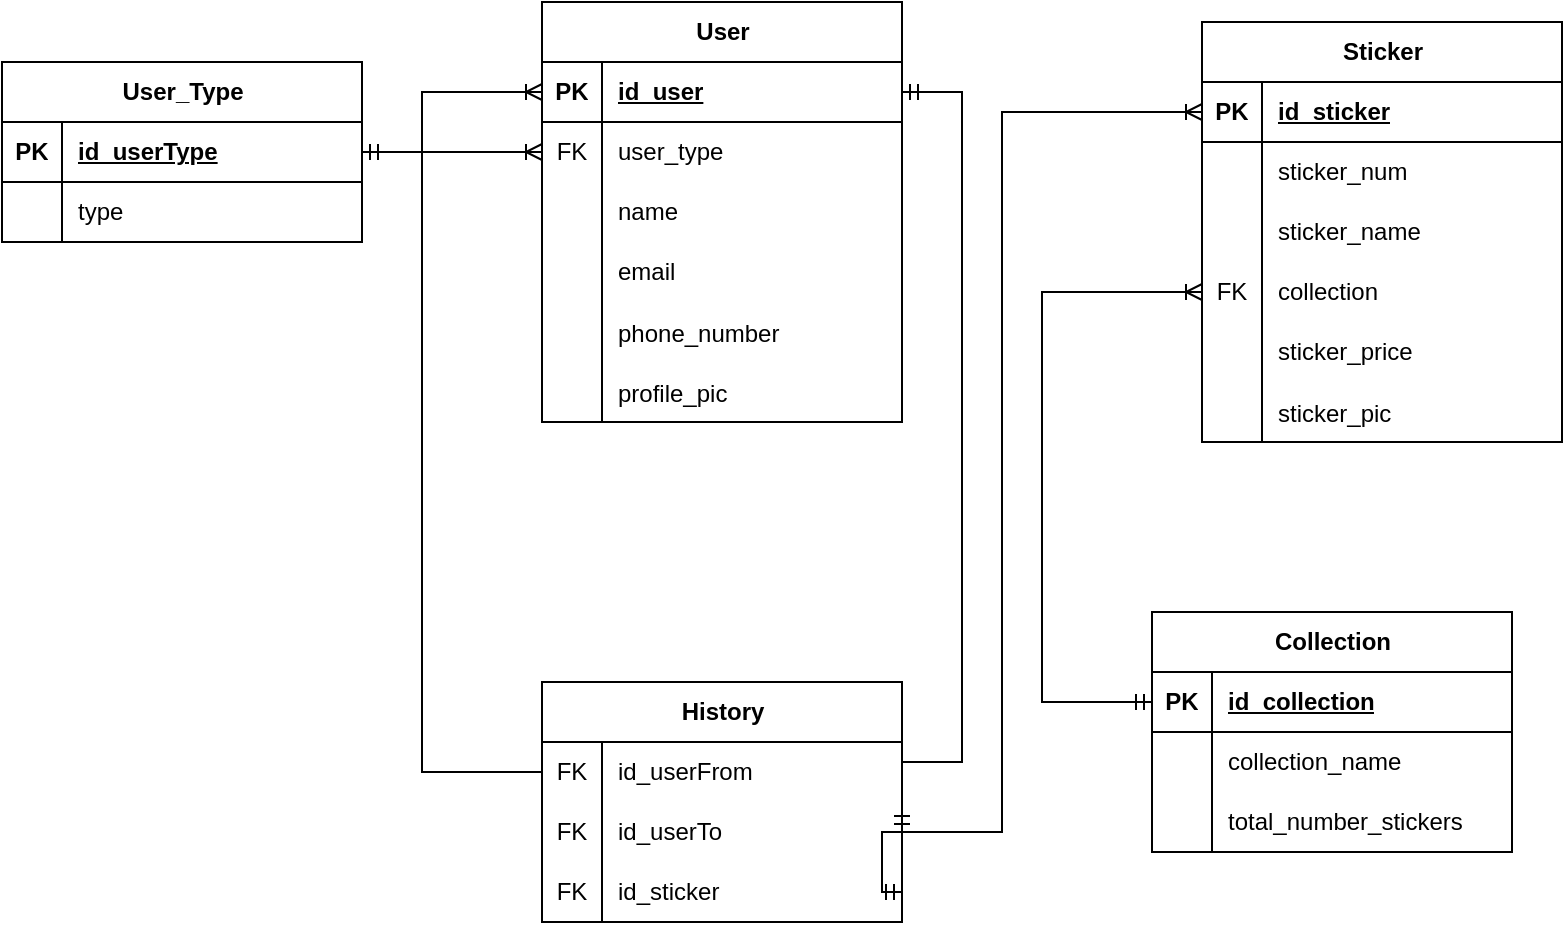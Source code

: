 <mxfile version="24.2.3" type="github">
  <diagram name="Page-1" id="MgOslhziq0SxFqLo7LI5">
    <mxGraphModel dx="1434" dy="778" grid="1" gridSize="10" guides="1" tooltips="1" connect="1" arrows="1" fold="1" page="1" pageScale="1" pageWidth="850" pageHeight="1100" math="0" shadow="0">
      <root>
        <mxCell id="0" />
        <mxCell id="1" parent="0" />
        <mxCell id="nagZUdsjf3_KWer9ZhNc-1" value="User" style="shape=table;startSize=30;container=1;collapsible=1;childLayout=tableLayout;fixedRows=1;rowLines=0;fontStyle=1;align=center;resizeLast=1;html=1;" parent="1" vertex="1">
          <mxGeometry x="330" y="210" width="180" height="210" as="geometry" />
        </mxCell>
        <mxCell id="nagZUdsjf3_KWer9ZhNc-2" value="" style="shape=tableRow;horizontal=0;startSize=0;swimlaneHead=0;swimlaneBody=0;fillColor=none;collapsible=0;dropTarget=0;points=[[0,0.5],[1,0.5]];portConstraint=eastwest;top=0;left=0;right=0;bottom=1;" parent="nagZUdsjf3_KWer9ZhNc-1" vertex="1">
          <mxGeometry y="30" width="180" height="30" as="geometry" />
        </mxCell>
        <mxCell id="nagZUdsjf3_KWer9ZhNc-3" value="PK" style="shape=partialRectangle;connectable=0;fillColor=none;top=0;left=0;bottom=0;right=0;fontStyle=1;overflow=hidden;whiteSpace=wrap;html=1;" parent="nagZUdsjf3_KWer9ZhNc-2" vertex="1">
          <mxGeometry width="30" height="30" as="geometry">
            <mxRectangle width="30" height="30" as="alternateBounds" />
          </mxGeometry>
        </mxCell>
        <mxCell id="nagZUdsjf3_KWer9ZhNc-4" value="id_user" style="shape=partialRectangle;connectable=0;fillColor=none;top=0;left=0;bottom=0;right=0;align=left;spacingLeft=6;fontStyle=5;overflow=hidden;whiteSpace=wrap;html=1;" parent="nagZUdsjf3_KWer9ZhNc-2" vertex="1">
          <mxGeometry x="30" width="150" height="30" as="geometry">
            <mxRectangle width="150" height="30" as="alternateBounds" />
          </mxGeometry>
        </mxCell>
        <mxCell id="nagZUdsjf3_KWer9ZhNc-22" value="" style="shape=tableRow;horizontal=0;startSize=0;swimlaneHead=0;swimlaneBody=0;fillColor=none;collapsible=0;dropTarget=0;points=[[0,0.5],[1,0.5]];portConstraint=eastwest;top=0;left=0;right=0;bottom=0;" parent="nagZUdsjf3_KWer9ZhNc-1" vertex="1">
          <mxGeometry y="60" width="180" height="30" as="geometry" />
        </mxCell>
        <mxCell id="nagZUdsjf3_KWer9ZhNc-23" value="FK" style="shape=partialRectangle;connectable=0;fillColor=none;top=0;left=0;bottom=0;right=0;fontStyle=0;overflow=hidden;whiteSpace=wrap;html=1;" parent="nagZUdsjf3_KWer9ZhNc-22" vertex="1">
          <mxGeometry width="30" height="30" as="geometry">
            <mxRectangle width="30" height="30" as="alternateBounds" />
          </mxGeometry>
        </mxCell>
        <mxCell id="nagZUdsjf3_KWer9ZhNc-24" value="user_type" style="shape=partialRectangle;connectable=0;fillColor=none;top=0;left=0;bottom=0;right=0;align=left;spacingLeft=6;fontStyle=0;overflow=hidden;whiteSpace=wrap;html=1;" parent="nagZUdsjf3_KWer9ZhNc-22" vertex="1">
          <mxGeometry x="30" width="150" height="30" as="geometry">
            <mxRectangle width="150" height="30" as="alternateBounds" />
          </mxGeometry>
        </mxCell>
        <mxCell id="nagZUdsjf3_KWer9ZhNc-8" value="" style="shape=tableRow;horizontal=0;startSize=0;swimlaneHead=0;swimlaneBody=0;fillColor=none;collapsible=0;dropTarget=0;points=[[0,0.5],[1,0.5]];portConstraint=eastwest;top=0;left=0;right=0;bottom=0;" parent="nagZUdsjf3_KWer9ZhNc-1" vertex="1">
          <mxGeometry y="90" width="180" height="30" as="geometry" />
        </mxCell>
        <mxCell id="nagZUdsjf3_KWer9ZhNc-9" value="" style="shape=partialRectangle;connectable=0;fillColor=none;top=0;left=0;bottom=0;right=0;editable=1;overflow=hidden;whiteSpace=wrap;html=1;" parent="nagZUdsjf3_KWer9ZhNc-8" vertex="1">
          <mxGeometry width="30" height="30" as="geometry">
            <mxRectangle width="30" height="30" as="alternateBounds" />
          </mxGeometry>
        </mxCell>
        <mxCell id="nagZUdsjf3_KWer9ZhNc-10" value="name" style="shape=partialRectangle;connectable=0;fillColor=none;top=0;left=0;bottom=0;right=0;align=left;spacingLeft=6;overflow=hidden;whiteSpace=wrap;html=1;" parent="nagZUdsjf3_KWer9ZhNc-8" vertex="1">
          <mxGeometry x="30" width="150" height="30" as="geometry">
            <mxRectangle width="150" height="30" as="alternateBounds" />
          </mxGeometry>
        </mxCell>
        <mxCell id="nagZUdsjf3_KWer9ZhNc-11" value="" style="shape=tableRow;horizontal=0;startSize=0;swimlaneHead=0;swimlaneBody=0;fillColor=none;collapsible=0;dropTarget=0;points=[[0,0.5],[1,0.5]];portConstraint=eastwest;top=0;left=0;right=0;bottom=0;" parent="nagZUdsjf3_KWer9ZhNc-1" vertex="1">
          <mxGeometry y="120" width="180" height="30" as="geometry" />
        </mxCell>
        <mxCell id="nagZUdsjf3_KWer9ZhNc-12" value="" style="shape=partialRectangle;connectable=0;fillColor=none;top=0;left=0;bottom=0;right=0;editable=1;overflow=hidden;whiteSpace=wrap;html=1;" parent="nagZUdsjf3_KWer9ZhNc-11" vertex="1">
          <mxGeometry width="30" height="30" as="geometry">
            <mxRectangle width="30" height="30" as="alternateBounds" />
          </mxGeometry>
        </mxCell>
        <mxCell id="nagZUdsjf3_KWer9ZhNc-13" value="email" style="shape=partialRectangle;connectable=0;fillColor=none;top=0;left=0;bottom=0;right=0;align=left;spacingLeft=6;overflow=hidden;whiteSpace=wrap;html=1;" parent="nagZUdsjf3_KWer9ZhNc-11" vertex="1">
          <mxGeometry x="30" width="150" height="30" as="geometry">
            <mxRectangle width="150" height="30" as="alternateBounds" />
          </mxGeometry>
        </mxCell>
        <mxCell id="nagZUdsjf3_KWer9ZhNc-28" value="" style="shape=tableRow;horizontal=0;startSize=0;swimlaneHead=0;swimlaneBody=0;fillColor=none;collapsible=0;dropTarget=0;points=[[0,0.5],[1,0.5]];portConstraint=eastwest;top=0;left=0;right=0;bottom=0;" parent="nagZUdsjf3_KWer9ZhNc-1" vertex="1">
          <mxGeometry y="150" width="180" height="30" as="geometry" />
        </mxCell>
        <mxCell id="nagZUdsjf3_KWer9ZhNc-29" value="" style="shape=partialRectangle;connectable=0;fillColor=none;top=0;left=0;bottom=0;right=0;editable=1;overflow=hidden;" parent="nagZUdsjf3_KWer9ZhNc-28" vertex="1">
          <mxGeometry width="30" height="30" as="geometry">
            <mxRectangle width="30" height="30" as="alternateBounds" />
          </mxGeometry>
        </mxCell>
        <mxCell id="nagZUdsjf3_KWer9ZhNc-30" value="phone_number" style="shape=partialRectangle;connectable=0;fillColor=none;top=0;left=0;bottom=0;right=0;align=left;spacingLeft=6;overflow=hidden;" parent="nagZUdsjf3_KWer9ZhNc-28" vertex="1">
          <mxGeometry x="30" width="150" height="30" as="geometry">
            <mxRectangle width="150" height="30" as="alternateBounds" />
          </mxGeometry>
        </mxCell>
        <mxCell id="nagZUdsjf3_KWer9ZhNc-44" value="" style="shape=tableRow;horizontal=0;startSize=0;swimlaneHead=0;swimlaneBody=0;fillColor=none;collapsible=0;dropTarget=0;points=[[0,0.5],[1,0.5]];portConstraint=eastwest;top=0;left=0;right=0;bottom=0;" parent="nagZUdsjf3_KWer9ZhNc-1" vertex="1">
          <mxGeometry y="180" width="180" height="30" as="geometry" />
        </mxCell>
        <mxCell id="nagZUdsjf3_KWer9ZhNc-45" value="" style="shape=partialRectangle;connectable=0;fillColor=none;top=0;left=0;bottom=0;right=0;editable=1;overflow=hidden;" parent="nagZUdsjf3_KWer9ZhNc-44" vertex="1">
          <mxGeometry width="30" height="30" as="geometry">
            <mxRectangle width="30" height="30" as="alternateBounds" />
          </mxGeometry>
        </mxCell>
        <mxCell id="nagZUdsjf3_KWer9ZhNc-46" value="profile_pic" style="shape=partialRectangle;connectable=0;fillColor=none;top=0;left=0;bottom=0;right=0;align=left;spacingLeft=6;overflow=hidden;" parent="nagZUdsjf3_KWer9ZhNc-44" vertex="1">
          <mxGeometry x="30" width="150" height="30" as="geometry">
            <mxRectangle width="150" height="30" as="alternateBounds" />
          </mxGeometry>
        </mxCell>
        <mxCell id="nagZUdsjf3_KWer9ZhNc-31" value="User_Type" style="shape=table;startSize=30;container=1;collapsible=1;childLayout=tableLayout;fixedRows=1;rowLines=0;fontStyle=1;align=center;resizeLast=1;html=1;" parent="1" vertex="1">
          <mxGeometry x="60" y="240" width="180" height="90" as="geometry" />
        </mxCell>
        <mxCell id="nagZUdsjf3_KWer9ZhNc-32" value="" style="shape=tableRow;horizontal=0;startSize=0;swimlaneHead=0;swimlaneBody=0;fillColor=none;collapsible=0;dropTarget=0;points=[[0,0.5],[1,0.5]];portConstraint=eastwest;top=0;left=0;right=0;bottom=1;" parent="nagZUdsjf3_KWer9ZhNc-31" vertex="1">
          <mxGeometry y="30" width="180" height="30" as="geometry" />
        </mxCell>
        <mxCell id="nagZUdsjf3_KWer9ZhNc-33" value="PK" style="shape=partialRectangle;connectable=0;fillColor=none;top=0;left=0;bottom=0;right=0;fontStyle=1;overflow=hidden;whiteSpace=wrap;html=1;" parent="nagZUdsjf3_KWer9ZhNc-32" vertex="1">
          <mxGeometry width="30" height="30" as="geometry">
            <mxRectangle width="30" height="30" as="alternateBounds" />
          </mxGeometry>
        </mxCell>
        <mxCell id="nagZUdsjf3_KWer9ZhNc-34" value="id_userType" style="shape=partialRectangle;connectable=0;fillColor=none;top=0;left=0;bottom=0;right=0;align=left;spacingLeft=6;fontStyle=5;overflow=hidden;whiteSpace=wrap;html=1;" parent="nagZUdsjf3_KWer9ZhNc-32" vertex="1">
          <mxGeometry x="30" width="150" height="30" as="geometry">
            <mxRectangle width="150" height="30" as="alternateBounds" />
          </mxGeometry>
        </mxCell>
        <mxCell id="nagZUdsjf3_KWer9ZhNc-35" value="" style="shape=tableRow;horizontal=0;startSize=0;swimlaneHead=0;swimlaneBody=0;fillColor=none;collapsible=0;dropTarget=0;points=[[0,0.5],[1,0.5]];portConstraint=eastwest;top=0;left=0;right=0;bottom=0;" parent="nagZUdsjf3_KWer9ZhNc-31" vertex="1">
          <mxGeometry y="60" width="180" height="30" as="geometry" />
        </mxCell>
        <mxCell id="nagZUdsjf3_KWer9ZhNc-36" value="" style="shape=partialRectangle;connectable=0;fillColor=none;top=0;left=0;bottom=0;right=0;editable=1;overflow=hidden;whiteSpace=wrap;html=1;" parent="nagZUdsjf3_KWer9ZhNc-35" vertex="1">
          <mxGeometry width="30" height="30" as="geometry">
            <mxRectangle width="30" height="30" as="alternateBounds" />
          </mxGeometry>
        </mxCell>
        <mxCell id="nagZUdsjf3_KWer9ZhNc-37" value="type" style="shape=partialRectangle;connectable=0;fillColor=none;top=0;left=0;bottom=0;right=0;align=left;spacingLeft=6;overflow=hidden;whiteSpace=wrap;html=1;" parent="nagZUdsjf3_KWer9ZhNc-35" vertex="1">
          <mxGeometry x="30" width="150" height="30" as="geometry">
            <mxRectangle width="150" height="30" as="alternateBounds" />
          </mxGeometry>
        </mxCell>
        <mxCell id="nagZUdsjf3_KWer9ZhNc-47" value="Sticker" style="shape=table;startSize=30;container=1;collapsible=1;childLayout=tableLayout;fixedRows=1;rowLines=0;fontStyle=1;align=center;resizeLast=1;html=1;" parent="1" vertex="1">
          <mxGeometry x="660" y="220" width="180" height="210" as="geometry" />
        </mxCell>
        <mxCell id="nagZUdsjf3_KWer9ZhNc-48" value="" style="shape=tableRow;horizontal=0;startSize=0;swimlaneHead=0;swimlaneBody=0;fillColor=none;collapsible=0;dropTarget=0;points=[[0,0.5],[1,0.5]];portConstraint=eastwest;top=0;left=0;right=0;bottom=1;" parent="nagZUdsjf3_KWer9ZhNc-47" vertex="1">
          <mxGeometry y="30" width="180" height="30" as="geometry" />
        </mxCell>
        <mxCell id="nagZUdsjf3_KWer9ZhNc-49" value="PK" style="shape=partialRectangle;connectable=0;fillColor=none;top=0;left=0;bottom=0;right=0;fontStyle=1;overflow=hidden;whiteSpace=wrap;html=1;" parent="nagZUdsjf3_KWer9ZhNc-48" vertex="1">
          <mxGeometry width="30" height="30" as="geometry">
            <mxRectangle width="30" height="30" as="alternateBounds" />
          </mxGeometry>
        </mxCell>
        <mxCell id="nagZUdsjf3_KWer9ZhNc-50" value="id_sticker" style="shape=partialRectangle;connectable=0;fillColor=none;top=0;left=0;bottom=0;right=0;align=left;spacingLeft=6;fontStyle=5;overflow=hidden;whiteSpace=wrap;html=1;" parent="nagZUdsjf3_KWer9ZhNc-48" vertex="1">
          <mxGeometry x="30" width="150" height="30" as="geometry">
            <mxRectangle width="150" height="30" as="alternateBounds" />
          </mxGeometry>
        </mxCell>
        <mxCell id="nagZUdsjf3_KWer9ZhNc-51" value="" style="shape=tableRow;horizontal=0;startSize=0;swimlaneHead=0;swimlaneBody=0;fillColor=none;collapsible=0;dropTarget=0;points=[[0,0.5],[1,0.5]];portConstraint=eastwest;top=0;left=0;right=0;bottom=0;" parent="nagZUdsjf3_KWer9ZhNc-47" vertex="1">
          <mxGeometry y="60" width="180" height="30" as="geometry" />
        </mxCell>
        <mxCell id="nagZUdsjf3_KWer9ZhNc-52" value="" style="shape=partialRectangle;connectable=0;fillColor=none;top=0;left=0;bottom=0;right=0;editable=1;overflow=hidden;whiteSpace=wrap;html=1;" parent="nagZUdsjf3_KWer9ZhNc-51" vertex="1">
          <mxGeometry width="30" height="30" as="geometry">
            <mxRectangle width="30" height="30" as="alternateBounds" />
          </mxGeometry>
        </mxCell>
        <mxCell id="nagZUdsjf3_KWer9ZhNc-53" value="sticker_num" style="shape=partialRectangle;connectable=0;fillColor=none;top=0;left=0;bottom=0;right=0;align=left;spacingLeft=6;overflow=hidden;whiteSpace=wrap;html=1;" parent="nagZUdsjf3_KWer9ZhNc-51" vertex="1">
          <mxGeometry x="30" width="150" height="30" as="geometry">
            <mxRectangle width="150" height="30" as="alternateBounds" />
          </mxGeometry>
        </mxCell>
        <mxCell id="nagZUdsjf3_KWer9ZhNc-54" value="" style="shape=tableRow;horizontal=0;startSize=0;swimlaneHead=0;swimlaneBody=0;fillColor=none;collapsible=0;dropTarget=0;points=[[0,0.5],[1,0.5]];portConstraint=eastwest;top=0;left=0;right=0;bottom=0;" parent="nagZUdsjf3_KWer9ZhNc-47" vertex="1">
          <mxGeometry y="90" width="180" height="30" as="geometry" />
        </mxCell>
        <mxCell id="nagZUdsjf3_KWer9ZhNc-55" value="" style="shape=partialRectangle;connectable=0;fillColor=none;top=0;left=0;bottom=0;right=0;editable=1;overflow=hidden;whiteSpace=wrap;html=1;" parent="nagZUdsjf3_KWer9ZhNc-54" vertex="1">
          <mxGeometry width="30" height="30" as="geometry">
            <mxRectangle width="30" height="30" as="alternateBounds" />
          </mxGeometry>
        </mxCell>
        <mxCell id="nagZUdsjf3_KWer9ZhNc-56" value="sticker_name" style="shape=partialRectangle;connectable=0;fillColor=none;top=0;left=0;bottom=0;right=0;align=left;spacingLeft=6;overflow=hidden;whiteSpace=wrap;html=1;" parent="nagZUdsjf3_KWer9ZhNc-54" vertex="1">
          <mxGeometry x="30" width="150" height="30" as="geometry">
            <mxRectangle width="150" height="30" as="alternateBounds" />
          </mxGeometry>
        </mxCell>
        <mxCell id="nagZUdsjf3_KWer9ZhNc-60" value="" style="shape=tableRow;horizontal=0;startSize=0;swimlaneHead=0;swimlaneBody=0;fillColor=none;collapsible=0;dropTarget=0;points=[[0,0.5],[1,0.5]];portConstraint=eastwest;top=0;left=0;right=0;bottom=0;" parent="nagZUdsjf3_KWer9ZhNc-47" vertex="1">
          <mxGeometry y="120" width="180" height="30" as="geometry" />
        </mxCell>
        <mxCell id="nagZUdsjf3_KWer9ZhNc-61" value="FK" style="shape=partialRectangle;connectable=0;fillColor=none;top=0;left=0;bottom=0;right=0;fontStyle=0;overflow=hidden;whiteSpace=wrap;html=1;" parent="nagZUdsjf3_KWer9ZhNc-60" vertex="1">
          <mxGeometry width="30" height="30" as="geometry">
            <mxRectangle width="30" height="30" as="alternateBounds" />
          </mxGeometry>
        </mxCell>
        <mxCell id="nagZUdsjf3_KWer9ZhNc-62" value="collection" style="shape=partialRectangle;connectable=0;fillColor=none;top=0;left=0;bottom=0;right=0;align=left;spacingLeft=6;fontStyle=0;overflow=hidden;whiteSpace=wrap;html=1;" parent="nagZUdsjf3_KWer9ZhNc-60" vertex="1">
          <mxGeometry x="30" width="150" height="30" as="geometry">
            <mxRectangle width="150" height="30" as="alternateBounds" />
          </mxGeometry>
        </mxCell>
        <mxCell id="nagZUdsjf3_KWer9ZhNc-57" value="" style="shape=tableRow;horizontal=0;startSize=0;swimlaneHead=0;swimlaneBody=0;fillColor=none;collapsible=0;dropTarget=0;points=[[0,0.5],[1,0.5]];portConstraint=eastwest;top=0;left=0;right=0;bottom=0;" parent="nagZUdsjf3_KWer9ZhNc-47" vertex="1">
          <mxGeometry y="150" width="180" height="30" as="geometry" />
        </mxCell>
        <mxCell id="nagZUdsjf3_KWer9ZhNc-58" value="" style="shape=partialRectangle;connectable=0;fillColor=none;top=0;left=0;bottom=0;right=0;editable=1;overflow=hidden;whiteSpace=wrap;html=1;" parent="nagZUdsjf3_KWer9ZhNc-57" vertex="1">
          <mxGeometry width="30" height="30" as="geometry">
            <mxRectangle width="30" height="30" as="alternateBounds" />
          </mxGeometry>
        </mxCell>
        <mxCell id="nagZUdsjf3_KWer9ZhNc-59" value="sticker_price" style="shape=partialRectangle;connectable=0;fillColor=none;top=0;left=0;bottom=0;right=0;align=left;spacingLeft=6;overflow=hidden;whiteSpace=wrap;html=1;" parent="nagZUdsjf3_KWer9ZhNc-57" vertex="1">
          <mxGeometry x="30" width="150" height="30" as="geometry">
            <mxRectangle width="150" height="30" as="alternateBounds" />
          </mxGeometry>
        </mxCell>
        <mxCell id="nagZUdsjf3_KWer9ZhNc-63" value="" style="shape=tableRow;horizontal=0;startSize=0;swimlaneHead=0;swimlaneBody=0;fillColor=none;collapsible=0;dropTarget=0;points=[[0,0.5],[1,0.5]];portConstraint=eastwest;top=0;left=0;right=0;bottom=0;" parent="nagZUdsjf3_KWer9ZhNc-47" vertex="1">
          <mxGeometry y="180" width="180" height="30" as="geometry" />
        </mxCell>
        <mxCell id="nagZUdsjf3_KWer9ZhNc-64" value="" style="shape=partialRectangle;connectable=0;fillColor=none;top=0;left=0;bottom=0;right=0;editable=1;overflow=hidden;" parent="nagZUdsjf3_KWer9ZhNc-63" vertex="1">
          <mxGeometry width="30" height="30" as="geometry">
            <mxRectangle width="30" height="30" as="alternateBounds" />
          </mxGeometry>
        </mxCell>
        <mxCell id="nagZUdsjf3_KWer9ZhNc-65" value="sticker_pic" style="shape=partialRectangle;connectable=0;fillColor=none;top=0;left=0;bottom=0;right=0;align=left;spacingLeft=6;overflow=hidden;" parent="nagZUdsjf3_KWer9ZhNc-63" vertex="1">
          <mxGeometry x="30" width="150" height="30" as="geometry">
            <mxRectangle width="150" height="30" as="alternateBounds" />
          </mxGeometry>
        </mxCell>
        <mxCell id="nagZUdsjf3_KWer9ZhNc-66" value="History" style="shape=table;startSize=30;container=1;collapsible=1;childLayout=tableLayout;fixedRows=1;rowLines=0;fontStyle=1;align=center;resizeLast=1;html=1;" parent="1" vertex="1">
          <mxGeometry x="330" y="550" width="180" height="120" as="geometry" />
        </mxCell>
        <mxCell id="nagZUdsjf3_KWer9ZhNc-79" value="" style="shape=tableRow;horizontal=0;startSize=0;swimlaneHead=0;swimlaneBody=0;fillColor=none;collapsible=0;dropTarget=0;points=[[0,0.5],[1,0.5]];portConstraint=eastwest;top=0;left=0;right=0;bottom=0;" parent="nagZUdsjf3_KWer9ZhNc-66" vertex="1">
          <mxGeometry y="30" width="180" height="30" as="geometry" />
        </mxCell>
        <mxCell id="nagZUdsjf3_KWer9ZhNc-80" value="FK" style="shape=partialRectangle;connectable=0;fillColor=none;top=0;left=0;bottom=0;right=0;fontStyle=0;overflow=hidden;whiteSpace=wrap;html=1;" parent="nagZUdsjf3_KWer9ZhNc-79" vertex="1">
          <mxGeometry width="30" height="30" as="geometry">
            <mxRectangle width="30" height="30" as="alternateBounds" />
          </mxGeometry>
        </mxCell>
        <mxCell id="nagZUdsjf3_KWer9ZhNc-81" value="id_userFrom" style="shape=partialRectangle;connectable=0;fillColor=none;top=0;left=0;bottom=0;right=0;align=left;spacingLeft=6;fontStyle=0;overflow=hidden;whiteSpace=wrap;html=1;" parent="nagZUdsjf3_KWer9ZhNc-79" vertex="1">
          <mxGeometry x="30" width="150" height="30" as="geometry">
            <mxRectangle width="150" height="30" as="alternateBounds" />
          </mxGeometry>
        </mxCell>
        <mxCell id="nagZUdsjf3_KWer9ZhNc-82" value="" style="shape=tableRow;horizontal=0;startSize=0;swimlaneHead=0;swimlaneBody=0;fillColor=none;collapsible=0;dropTarget=0;points=[[0,0.5],[1,0.5]];portConstraint=eastwest;top=0;left=0;right=0;bottom=0;" parent="nagZUdsjf3_KWer9ZhNc-66" vertex="1">
          <mxGeometry y="60" width="180" height="30" as="geometry" />
        </mxCell>
        <mxCell id="nagZUdsjf3_KWer9ZhNc-83" value="FK" style="shape=partialRectangle;connectable=0;fillColor=none;top=0;left=0;bottom=0;right=0;fontStyle=0;overflow=hidden;whiteSpace=wrap;html=1;" parent="nagZUdsjf3_KWer9ZhNc-82" vertex="1">
          <mxGeometry width="30" height="30" as="geometry">
            <mxRectangle width="30" height="30" as="alternateBounds" />
          </mxGeometry>
        </mxCell>
        <mxCell id="nagZUdsjf3_KWer9ZhNc-84" value="id_userTo" style="shape=partialRectangle;connectable=0;fillColor=none;top=0;left=0;bottom=0;right=0;align=left;spacingLeft=6;fontStyle=0;overflow=hidden;whiteSpace=wrap;html=1;" parent="nagZUdsjf3_KWer9ZhNc-82" vertex="1">
          <mxGeometry x="30" width="150" height="30" as="geometry">
            <mxRectangle width="150" height="30" as="alternateBounds" />
          </mxGeometry>
        </mxCell>
        <mxCell id="qh43t5iEsbdec08q80hx-4" value="" style="shape=tableRow;horizontal=0;startSize=0;swimlaneHead=0;swimlaneBody=0;fillColor=none;collapsible=0;dropTarget=0;points=[[0,0.5],[1,0.5]];portConstraint=eastwest;top=0;left=0;right=0;bottom=0;" parent="nagZUdsjf3_KWer9ZhNc-66" vertex="1">
          <mxGeometry y="90" width="180" height="30" as="geometry" />
        </mxCell>
        <mxCell id="qh43t5iEsbdec08q80hx-5" value="FK" style="shape=partialRectangle;connectable=0;fillColor=none;top=0;left=0;bottom=0;right=0;fontStyle=0;overflow=hidden;whiteSpace=wrap;html=1;" parent="qh43t5iEsbdec08q80hx-4" vertex="1">
          <mxGeometry width="30" height="30" as="geometry">
            <mxRectangle width="30" height="30" as="alternateBounds" />
          </mxGeometry>
        </mxCell>
        <mxCell id="qh43t5iEsbdec08q80hx-6" value="id_sticker" style="shape=partialRectangle;connectable=0;fillColor=none;top=0;left=0;bottom=0;right=0;align=left;spacingLeft=6;fontStyle=0;overflow=hidden;whiteSpace=wrap;html=1;" parent="qh43t5iEsbdec08q80hx-4" vertex="1">
          <mxGeometry x="30" width="150" height="30" as="geometry">
            <mxRectangle width="150" height="30" as="alternateBounds" />
          </mxGeometry>
        </mxCell>
        <mxCell id="nagZUdsjf3_KWer9ZhNc-85" value="Collection" style="shape=table;startSize=30;container=1;collapsible=1;childLayout=tableLayout;fixedRows=1;rowLines=0;fontStyle=1;align=center;resizeLast=1;html=1;" parent="1" vertex="1">
          <mxGeometry x="635" y="515" width="180" height="120" as="geometry" />
        </mxCell>
        <mxCell id="nagZUdsjf3_KWer9ZhNc-86" value="" style="shape=tableRow;horizontal=0;startSize=0;swimlaneHead=0;swimlaneBody=0;fillColor=none;collapsible=0;dropTarget=0;points=[[0,0.5],[1,0.5]];portConstraint=eastwest;top=0;left=0;right=0;bottom=1;" parent="nagZUdsjf3_KWer9ZhNc-85" vertex="1">
          <mxGeometry y="30" width="180" height="30" as="geometry" />
        </mxCell>
        <mxCell id="nagZUdsjf3_KWer9ZhNc-87" value="PK" style="shape=partialRectangle;connectable=0;fillColor=none;top=0;left=0;bottom=0;right=0;fontStyle=1;overflow=hidden;whiteSpace=wrap;html=1;" parent="nagZUdsjf3_KWer9ZhNc-86" vertex="1">
          <mxGeometry width="30" height="30" as="geometry">
            <mxRectangle width="30" height="30" as="alternateBounds" />
          </mxGeometry>
        </mxCell>
        <mxCell id="nagZUdsjf3_KWer9ZhNc-88" value="id_collection" style="shape=partialRectangle;connectable=0;fillColor=none;top=0;left=0;bottom=0;right=0;align=left;spacingLeft=6;fontStyle=5;overflow=hidden;whiteSpace=wrap;html=1;" parent="nagZUdsjf3_KWer9ZhNc-86" vertex="1">
          <mxGeometry x="30" width="150" height="30" as="geometry">
            <mxRectangle width="150" height="30" as="alternateBounds" />
          </mxGeometry>
        </mxCell>
        <mxCell id="nagZUdsjf3_KWer9ZhNc-89" value="" style="shape=tableRow;horizontal=0;startSize=0;swimlaneHead=0;swimlaneBody=0;fillColor=none;collapsible=0;dropTarget=0;points=[[0,0.5],[1,0.5]];portConstraint=eastwest;top=0;left=0;right=0;bottom=0;" parent="nagZUdsjf3_KWer9ZhNc-85" vertex="1">
          <mxGeometry y="60" width="180" height="30" as="geometry" />
        </mxCell>
        <mxCell id="nagZUdsjf3_KWer9ZhNc-90" value="" style="shape=partialRectangle;connectable=0;fillColor=none;top=0;left=0;bottom=0;right=0;editable=1;overflow=hidden;whiteSpace=wrap;html=1;" parent="nagZUdsjf3_KWer9ZhNc-89" vertex="1">
          <mxGeometry width="30" height="30" as="geometry">
            <mxRectangle width="30" height="30" as="alternateBounds" />
          </mxGeometry>
        </mxCell>
        <mxCell id="nagZUdsjf3_KWer9ZhNc-91" value="collection_name" style="shape=partialRectangle;connectable=0;fillColor=none;top=0;left=0;bottom=0;right=0;align=left;spacingLeft=6;overflow=hidden;whiteSpace=wrap;html=1;" parent="nagZUdsjf3_KWer9ZhNc-89" vertex="1">
          <mxGeometry x="30" width="150" height="30" as="geometry">
            <mxRectangle width="150" height="30" as="alternateBounds" />
          </mxGeometry>
        </mxCell>
        <mxCell id="nagZUdsjf3_KWer9ZhNc-92" value="" style="shape=tableRow;horizontal=0;startSize=0;swimlaneHead=0;swimlaneBody=0;fillColor=none;collapsible=0;dropTarget=0;points=[[0,0.5],[1,0.5]];portConstraint=eastwest;top=0;left=0;right=0;bottom=0;" parent="nagZUdsjf3_KWer9ZhNc-85" vertex="1">
          <mxGeometry y="90" width="180" height="30" as="geometry" />
        </mxCell>
        <mxCell id="nagZUdsjf3_KWer9ZhNc-93" value="" style="shape=partialRectangle;connectable=0;fillColor=none;top=0;left=0;bottom=0;right=0;editable=1;overflow=hidden;whiteSpace=wrap;html=1;" parent="nagZUdsjf3_KWer9ZhNc-92" vertex="1">
          <mxGeometry width="30" height="30" as="geometry">
            <mxRectangle width="30" height="30" as="alternateBounds" />
          </mxGeometry>
        </mxCell>
        <mxCell id="nagZUdsjf3_KWer9ZhNc-94" value="total_number_stickers" style="shape=partialRectangle;connectable=0;fillColor=none;top=0;left=0;bottom=0;right=0;align=left;spacingLeft=6;overflow=hidden;whiteSpace=wrap;html=1;" parent="nagZUdsjf3_KWer9ZhNc-92" vertex="1">
          <mxGeometry x="30" width="150" height="30" as="geometry">
            <mxRectangle width="150" height="30" as="alternateBounds" />
          </mxGeometry>
        </mxCell>
        <mxCell id="qh43t5iEsbdec08q80hx-1" value="" style="edgeStyle=entityRelationEdgeStyle;fontSize=12;html=1;endArrow=ERoneToMany;startArrow=ERmandOne;rounded=0;exitX=1;exitY=0.5;exitDx=0;exitDy=0;entryX=0;entryY=0.5;entryDx=0;entryDy=0;" parent="1" source="nagZUdsjf3_KWer9ZhNc-32" target="nagZUdsjf3_KWer9ZhNc-22" edge="1">
          <mxGeometry width="100" height="100" relative="1" as="geometry">
            <mxPoint x="260" y="430" as="sourcePoint" />
            <mxPoint x="360" y="330" as="targetPoint" />
          </mxGeometry>
        </mxCell>
        <mxCell id="qh43t5iEsbdec08q80hx-2" value="" style="edgeStyle=orthogonalEdgeStyle;fontSize=12;html=1;endArrow=ERoneToMany;startArrow=ERmandOne;rounded=0;exitX=0;exitY=0.5;exitDx=0;exitDy=0;entryX=0;entryY=0.5;entryDx=0;entryDy=0;" parent="1" source="nagZUdsjf3_KWer9ZhNc-86" target="nagZUdsjf3_KWer9ZhNc-60" edge="1">
          <mxGeometry width="100" height="100" relative="1" as="geometry">
            <mxPoint x="250" y="295" as="sourcePoint" />
            <mxPoint x="340" y="295" as="targetPoint" />
            <Array as="points">
              <mxPoint x="580" y="560" />
              <mxPoint x="580" y="355" />
            </Array>
          </mxGeometry>
        </mxCell>
        <mxCell id="qh43t5iEsbdec08q80hx-3" value="" style="edgeStyle=orthogonalEdgeStyle;fontSize=12;html=1;endArrow=ERoneToMany;startArrow=ERmandOne;rounded=0;entryX=0;entryY=0.5;entryDx=0;entryDy=0;exitX=1;exitY=0.5;exitDx=0;exitDy=0;" parent="1" source="qh43t5iEsbdec08q80hx-4" target="nagZUdsjf3_KWer9ZhNc-48" edge="1">
          <mxGeometry width="100" height="100" relative="1" as="geometry">
            <mxPoint x="420" y="630" as="sourcePoint" />
            <mxPoint x="170" y="530" as="targetPoint" />
            <Array as="points">
              <mxPoint x="500" y="625" />
              <mxPoint x="560" y="625" />
              <mxPoint x="560" y="265" />
            </Array>
          </mxGeometry>
        </mxCell>
        <mxCell id="qh43t5iEsbdec08q80hx-11" value="" style="edgeStyle=orthogonalEdgeStyle;fontSize=12;html=1;endArrow=ERmandOne;startArrow=ERmandOne;rounded=0;entryX=1;entryY=0.5;entryDx=0;entryDy=0;exitX=1;exitY=0.5;exitDx=0;exitDy=0;" parent="1" source="nagZUdsjf3_KWer9ZhNc-2" target="nagZUdsjf3_KWer9ZhNc-82" edge="1">
          <mxGeometry width="100" height="100" relative="1" as="geometry">
            <mxPoint x="340" y="265" as="sourcePoint" />
            <mxPoint x="255" y="575" as="targetPoint" />
            <Array as="points">
              <mxPoint x="540" y="255" />
              <mxPoint x="540" y="590" />
            </Array>
          </mxGeometry>
        </mxCell>
        <mxCell id="6h-bmLuz64QPrkQzICJk-1" value="" style="edgeStyle=orthogonalEdgeStyle;fontSize=12;html=1;endArrow=ERoneToMany;rounded=0;entryX=0;entryY=0.5;entryDx=0;entryDy=0;exitX=0;exitY=0.5;exitDx=0;exitDy=0;" edge="1" parent="1" source="nagZUdsjf3_KWer9ZhNc-79" target="nagZUdsjf3_KWer9ZhNc-2">
          <mxGeometry width="100" height="100" relative="1" as="geometry">
            <mxPoint x="200" y="550" as="sourcePoint" />
            <mxPoint x="300" y="450" as="targetPoint" />
            <Array as="points">
              <mxPoint x="270" y="595" />
              <mxPoint x="270" y="255" />
            </Array>
          </mxGeometry>
        </mxCell>
      </root>
    </mxGraphModel>
  </diagram>
</mxfile>
